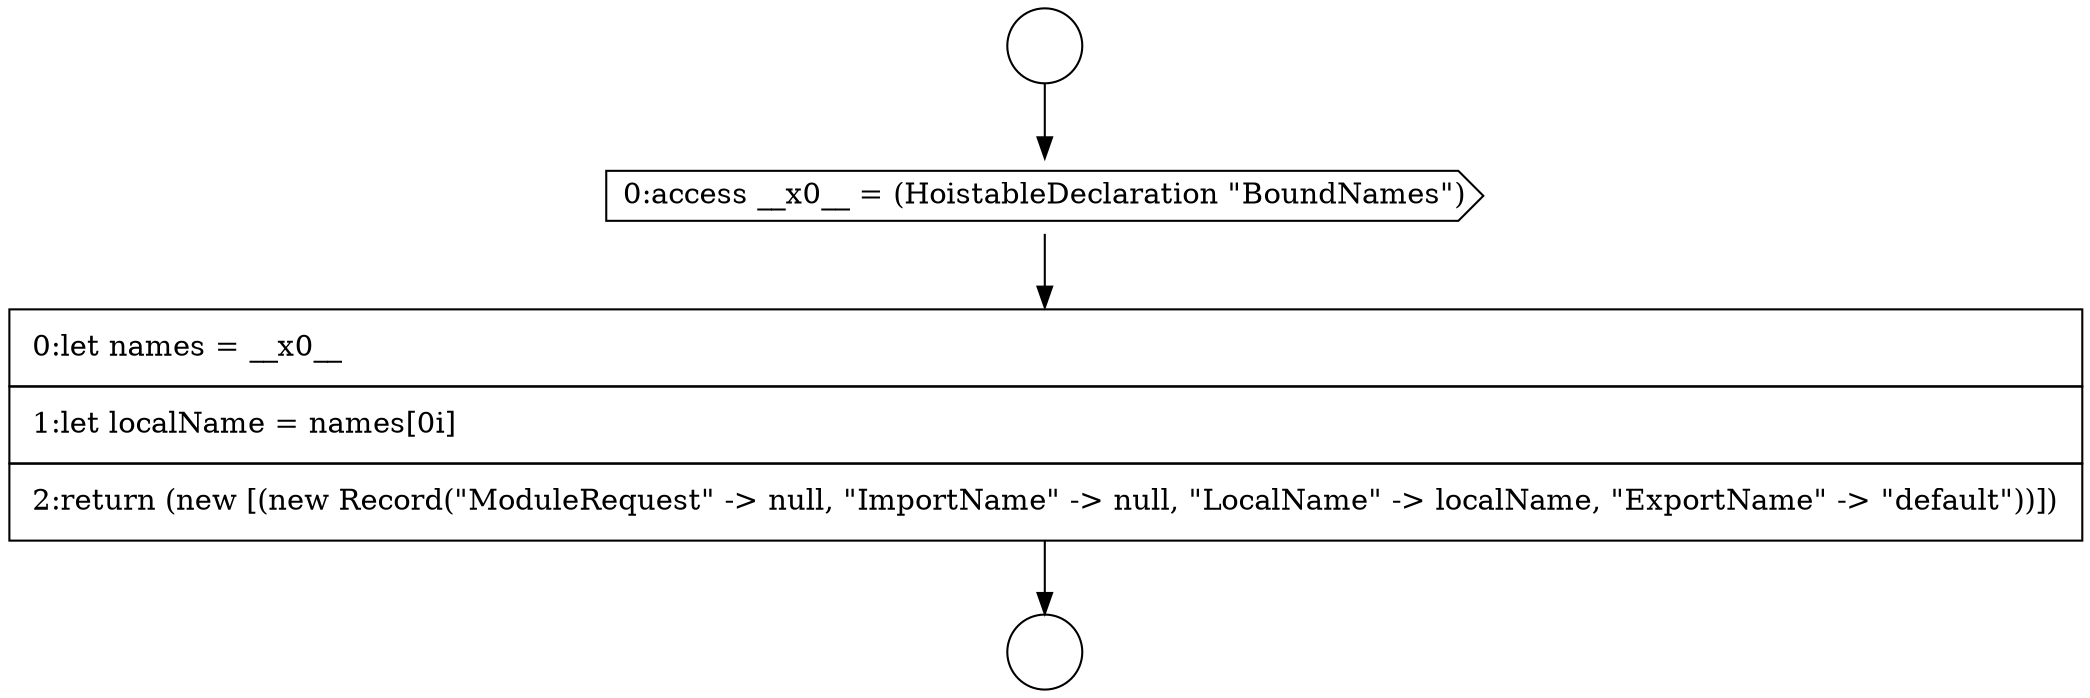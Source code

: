 digraph {
  node10114 [shape=circle label=" " color="black" fillcolor="white" style=filled]
  node10116 [shape=cds, label=<<font color="black">0:access __x0__ = (HoistableDeclaration &quot;BoundNames&quot;)</font>> color="black" fillcolor="white" style=filled]
  node10117 [shape=none, margin=0, label=<<font color="black">
    <table border="0" cellborder="1" cellspacing="0" cellpadding="10">
      <tr><td align="left">0:let names = __x0__</td></tr>
      <tr><td align="left">1:let localName = names[0i]</td></tr>
      <tr><td align="left">2:return (new [(new Record(&quot;ModuleRequest&quot; -&gt; null, &quot;ImportName&quot; -&gt; null, &quot;LocalName&quot; -&gt; localName, &quot;ExportName&quot; -&gt; &quot;default&quot;))])</td></tr>
    </table>
  </font>> color="black" fillcolor="white" style=filled]
  node10115 [shape=circle label=" " color="black" fillcolor="white" style=filled]
  node10114 -> node10116 [ color="black"]
  node10116 -> node10117 [ color="black"]
  node10117 -> node10115 [ color="black"]
}
